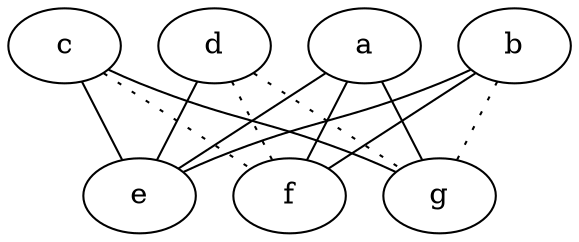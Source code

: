 graph {
a -- e;
a -- f;
a -- g;
b -- e;
b -- f;
b -- g [style=dotted];
c -- e;
c -- f [style=dotted];
c -- g;
d -- e;
d -- f [style=dotted];
d -- g [style=dotted];
}
